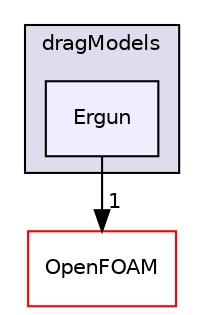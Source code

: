 digraph "src/phaseSystemModels/reactingEulerFoam/interfacialModels/dragModels/Ergun" {
  bgcolor=transparent;
  compound=true
  node [ fontsize="10", fontname="Helvetica"];
  edge [ labelfontsize="10", labelfontname="Helvetica"];
  subgraph clusterdir_326a3023cc127b39f379d1d16589515e {
    graph [ bgcolor="#ddddee", pencolor="black", label="dragModels" fontname="Helvetica", fontsize="10", URL="dir_326a3023cc127b39f379d1d16589515e.html"]
  dir_0c146fc77496220529f60bffc8bc8501 [shape=box, label="Ergun", style="filled", fillcolor="#eeeeff", pencolor="black", URL="dir_0c146fc77496220529f60bffc8bc8501.html"];
  }
  dir_c5473ff19b20e6ec4dfe5c310b3778a8 [shape=box label="OpenFOAM" color="red" URL="dir_c5473ff19b20e6ec4dfe5c310b3778a8.html"];
  dir_0c146fc77496220529f60bffc8bc8501->dir_c5473ff19b20e6ec4dfe5c310b3778a8 [headlabel="1", labeldistance=1.5 headhref="dir_003088_002151.html"];
}
